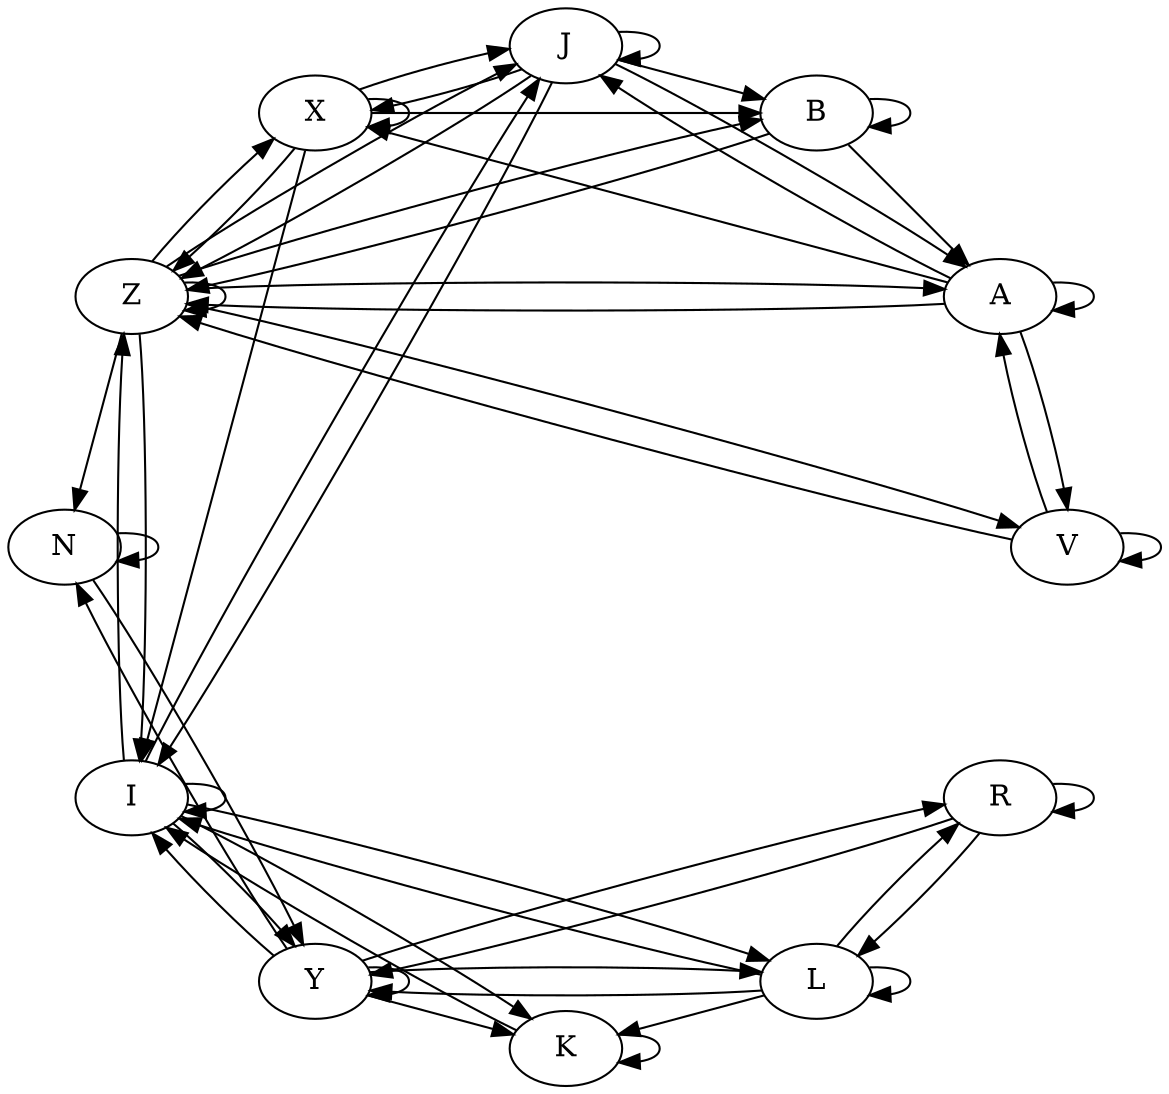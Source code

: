 digraph fig1 {
	layout=circo
	N -> N ;
	Y -> Y ;
	Y -> N ;
	N -> Y ;
	V -> V ;
	Z -> Z ;
	V -> Z ;
	Z -> V ;
	Z -> A ;
	A -> Z ;
	A -> A ;
	A -> V ;
	V -> A ;
	Z -> N ;
	J -> Z ;
	Z -> J ;
	B -> B ;
	B -> Z ;
	J -> A ;
	X -> X ;
	Z -> B ;
	A -> X ;
	X -> B ;
	A -> J ;
	J -> X ;
	X -> J ;
	J -> J ;
	J -> I ;
	I -> Z ;
	Z -> I ;
	I -> I ;
	I -> J ;
	Z -> X ;
	X -> Z ;
	X -> I ;
	J -> B ;
	B -> A ;
	L -> L ;
	I -> L ;
	L -> Y ;
	Y -> L ;
	L -> I ;
	Y -> K ;
	K -> I ;
	I -> K ;
	K -> K ;
	I -> Y ;
	Y -> I ;
	L -> K ;
	R -> R ;
	R -> Y ;
	L -> R ;
	R -> L ;
	Y -> R ;
}